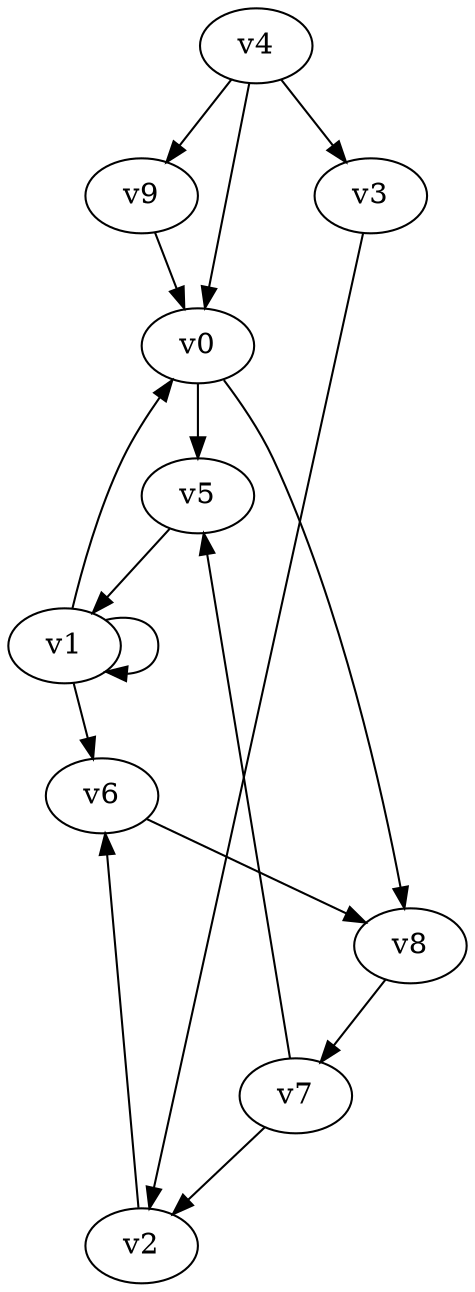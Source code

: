 // Benchmark game 10 - 10 vertices
// time_bound: 10
// targets: v7
digraph G {
    v0 [name="v0", player=1];
    v1 [name="v1", player=1];
    v2 [name="v2", player=0];
    v3 [name="v3", player=1];
    v4 [name="v4", player=0];
    v5 [name="v5", player=0];
    v6 [name="v6", player=1];
    v7 [name="v7", player=0, target=1];
    v8 [name="v8", player=1];
    v9 [name="v9", player=0];

    v0 -> v8;
    v1 -> v0;
    v2 -> v6;
    v3 -> v2 [constraint="t < 10"];
    v4 -> v9;
    v5 -> v1;
    v6 -> v8;
    v7 -> v5;
    v8 -> v7;
    v9 -> v0;
    v4 -> v3;
    v1 -> v6;
    v1 -> v1;
    v7 -> v2;
    v4 -> v0;
    v0 -> v5;
}
